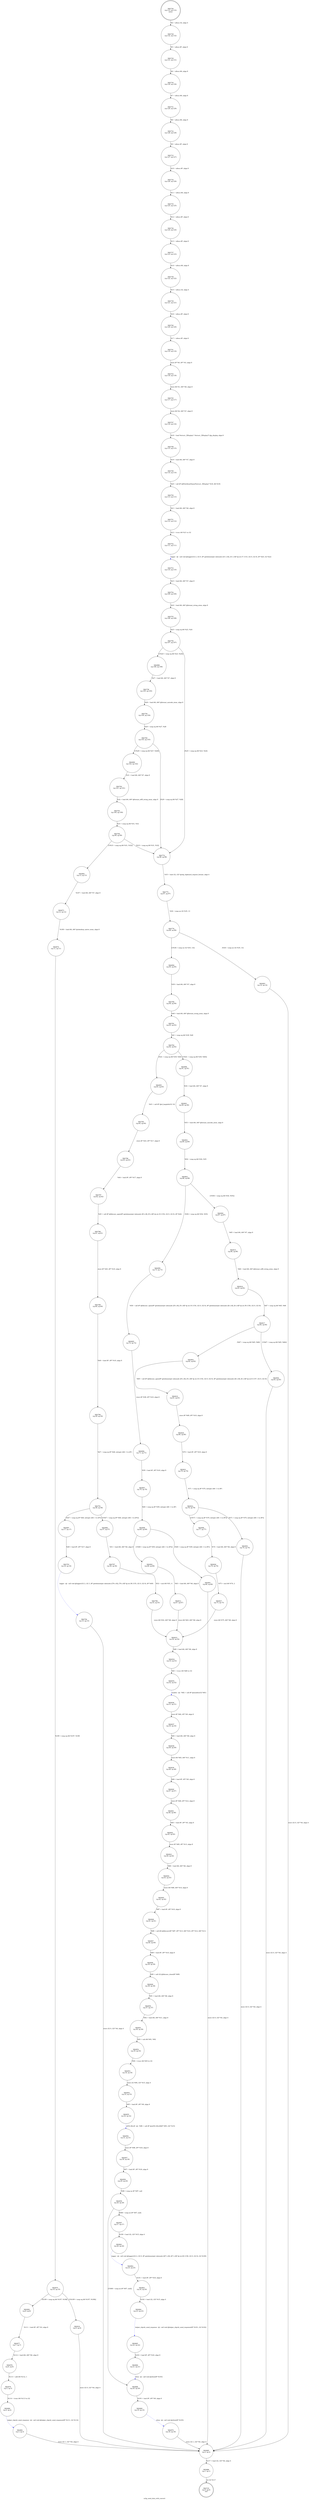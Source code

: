 digraph xclip_send_data_with_convert {
label="xclip_send_data_with_convert"
82725 [label="N82725\n(rp:0, ep:0)\nexit", shape="doublecircle"]
82726 [label="N82726\n(rp:133, ep:133)\nentry", shape="doublecircle"]
82726 -> 82728 [label="%4 = alloca i32, align 4"]
82728 [label="N82728\n(rp:132, ep:132)", shape="circle"]
82728 -> 82729 [label="%5 = alloca i8*, align 8"]
82729 [label="N82729\n(rp:131, ep:131)", shape="circle"]
82729 -> 82730 [label="%6 = alloca i64, align 8"]
82730 [label="N82730\n(rp:130, ep:130)", shape="circle"]
82730 -> 82731 [label="%7 = alloca i64, align 8"]
82731 [label="N82731\n(rp:129, ep:129)", shape="circle"]
82731 -> 82732 [label="%8 = alloca i64, align 8"]
82732 [label="N82732\n(rp:128, ep:128)", shape="circle"]
82732 -> 82733 [label="%9 = alloca i8*, align 8"]
82733 [label="N82733\n(rp:127, ep:127)", shape="circle"]
82733 -> 82734 [label="%10 = alloca i8*, align 8"]
82734 [label="N82734\n(rp:126, ep:126)", shape="circle"]
82734 -> 82735 [label="%11 = alloca i64, align 8"]
82735 [label="N82735\n(rp:125, ep:125)", shape="circle"]
82735 -> 82736 [label="%12 = alloca i8*, align 8"]
82736 [label="N82736\n(rp:124, ep:124)", shape="circle"]
82736 -> 82737 [label="%13 = alloca i8*, align 8"]
82737 [label="N82737\n(rp:123, ep:123)", shape="circle"]
82737 -> 82738 [label="%14 = alloca i64, align 8"]
82738 [label="N82738\n(rp:122, ep:122)", shape="circle"]
82738 -> 82739 [label="%15 = alloca i32, align 4"]
82739 [label="N82739\n(rp:121, ep:121)", shape="circle"]
82739 -> 82740 [label="%16 = alloca i8*, align 8"]
82740 [label="N82740\n(rp:120, ep:120)", shape="circle"]
82740 -> 82741 [label="%17 = alloca i8*, align 8"]
82741 [label="N82741\n(rp:119, ep:119)", shape="circle"]
82741 -> 82743 [label="store i8* %0, i8** %5, align 8"]
82743 [label="N82743\n(rp:118, ep:118)", shape="circle"]
82743 -> 82745 [label="store i64 %1, i64* %6, align 8"]
82745 [label="N82745\n(rp:117, ep:117)", shape="circle"]
82745 -> 82747 [label="store i64 %2, i64* %7, align 8"]
82747 [label="N82747\n(rp:116, ep:116)", shape="circle"]
82747 -> 82748 [label="%18 = load %struct._XDisplay*, %struct._XDisplay** @g_display, align 8"]
82748 [label="N82748\n(rp:115, ep:115)", shape="circle"]
82748 -> 82749 [label="%19 = load i64, i64* %7, align 8"]
82749 [label="N82749\n(rp:114, ep:114)", shape="circle"]
82749 -> 82750 [label="%20 = call i8* @XGetAtomName(%struct._XDisplay* %18, i64 %19)"]
82750 [label="N82750\n(rp:113, ep:113)", shape="circle"]
82750 -> 82751 [label="%21 = load i64, i64* %6, align 8"]
82751 [label="N82751\n(rp:112, ep:112)", shape="circle"]
82751 -> 82752 [label="%22 = trunc i64 %21 to i32"]
82752 [label="N82752\n(rp:111, ep:111)", shape="circle"]
82752 -> 82753 [label="logger --@-- call void @logger(i32 2, i32 0, i8* getelementptr inbounds ([51 x i8], [51 x i8]* @.str.37.1153, i32 0, i32 0), i8* %20, i32 %22)", style="dashed", color="blue"]
82753 [label="N82753\n(rp:110, ep:110)", shape="circle"]
82753 -> 82754 [label="%23 = load i64, i64* %7, align 8"]
82754 [label="N82754\n(rp:109, ep:109)", shape="circle"]
82754 -> 82755 [label="%24 = load i64, i64* @format_string_atom, align 8"]
82755 [label="N82755\n(rp:108, ep:108)", shape="circle"]
82755 -> 82756 [label="%25 = icmp eq i64 %23, %24"]
82756 [label="N82756\n(rp:107, ep:107)", shape="circle"]
82756 -> 82888 [label="[!(%25 = icmp eq i64 %23, %24)]"]
82756 -> 82774 [label="[%25 = icmp eq i64 %23, %24]"]
82758 [label="N82758\n(rp:105, ep:105)", shape="circle"]
82758 -> 82759 [label="%28 = load i64, i64* @format_unicode_atom, align 8"]
82759 [label="N82759\n(rp:104, ep:104)", shape="circle"]
82759 -> 82760 [label="%29 = icmp eq i64 %27, %28"]
82760 [label="N82760\n(rp:103, ep:103)", shape="circle"]
82760 -> 82890 [label="[!(%29 = icmp eq i64 %27, %28)]"]
82760 -> 82774 [label="[%29 = icmp eq i64 %27, %28]"]
82762 [label="N82762\n(rp:101, ep:101)", shape="circle"]
82762 -> 82763 [label="%32 = load i64, i64* @format_utf8_string_atom, align 8"]
82763 [label="N82763\n(rp:100, ep:100)", shape="circle"]
82763 -> 82764 [label="%33 = icmp eq i64 %31, %32"]
82764 [label="N82764\n(rp:99, ep:99)", shape="circle"]
82764 -> 82892 [label="[!(%33 = icmp eq i64 %31, %32)]"]
82764 -> 82774 [label="[%33 = icmp eq i64 %31, %32]"]
82774 [label="N82774\n(rp:98, ep:98)", shape="circle"]
82774 -> 82775 [label="%35 = load i32, i32* @rdp_clipboard_request_format, align 4"]
82775 [label="N82775\n(rp:97, ep:97)", shape="circle"]
82775 -> 82776 [label="%36 = icmp ne i32 %35, 13"]
82776 [label="N82776\n(rp:96, ep:96)", shape="circle"]
82776 -> 82893 [label="[%36 = icmp ne i32 %35, 13]"]
82776 -> 82894 [label="[!(%36 = icmp ne i32 %35, 13)]"]
82780 [label="N82780\n(rp:94, ep:94)", shape="circle"]
82780 -> 82781 [label="%40 = load i64, i64* @format_string_atom, align 8"]
82781 [label="N82781\n(rp:93, ep:93)", shape="circle"]
82781 -> 82782 [label="%41 = icmp eq i64 %39, %40"]
82782 [label="N82782\n(rp:92, ep:92)", shape="circle"]
82782 -> 82895 [label="[%41 = icmp eq i64 %39, %40]"]
82782 -> 82896 [label="[!(%41 = icmp eq i64 %39, %40)]"]
82785 [label="N82785\n(rp:64, ep:64)", shape="circle"]
82785 -> 82786 [label="store i8* %43, i8** %17, align 8"]
82786 [label="N82786\n(rp:63, ep:63)", shape="circle"]
82786 -> 82787 [label="%44 = load i8*, i8** %17, align 8"]
82787 [label="N82787\n(rp:62, ep:62)", shape="circle"]
82787 -> 82788 [label="%45 = call i8* @libiconv_open(i8* getelementptr inbounds ([9 x i8], [9 x i8]* @.str.10.1154, i32 0, i32 0), i8* %44)"]
82788 [label="N82788\n(rp:61, ep:61)", shape="circle"]
82788 -> 82789 [label="store i8* %45, i8** %10, align 8"]
82789 [label="N82789\n(rp:60, ep:60)", shape="circle"]
82789 -> 82790 [label="%46 = load i8*, i8** %10, align 8"]
82790 [label="N82790\n(rp:59, ep:59)", shape="circle"]
82790 -> 82791 [label="%47 = icmp eq i8* %46, inttoptr (i64 -1 to i8*)"]
82791 [label="N82791\n(rp:58, ep:58)", shape="circle"]
82791 -> 82897 [label="[%47 = icmp eq i8* %46, inttoptr (i64 -1 to i8*)]"]
82791 -> 82898 [label="[!(%47 = icmp eq i8* %46, inttoptr (i64 -1 to i8*))]"]
82793 [label="N82793\n(rp:16, ep:16)", shape="circle"]
82793 -> 82794 [label="logger --@-- call void @logger(i32 2, i32 3, i8* getelementptr inbounds ([76 x i8], [76 x i8]* @.str.38.1155, i32 0, i32 0), i8* %49)", style="dashed", color="blue"]
82794 [label="N82794\n(rp:15, ep:15)", shape="circle"]
82794 -> 82885 [label="store i32 0, i32* %4, align 4"]
82797 [label="N82797\n(rp:56, ep:56)", shape="circle"]
82797 -> 82798 [label="%52 = mul i64 %51, 4"]
82798 [label="N82798\n(rp:55, ep:55)", shape="circle"]
82798 -> 82833 [label="store i64 %52, i64* %8, align 8"]
82801 [label="N82801\n(rp:90, ep:90)", shape="circle"]
82801 -> 82802 [label="%55 = load i64, i64* @format_unicode_atom, align 8"]
82802 [label="N82802\n(rp:89, ep:89)", shape="circle"]
82802 -> 82803 [label="%56 = icmp eq i64 %54, %55"]
82803 [label="N82803\n(rp:88, ep:88)", shape="circle"]
82803 -> 82899 [label="[%56 = icmp eq i64 %54, %55]"]
82803 -> 82900 [label="[!(%56 = icmp eq i64 %54, %55)]"]
82805 [label="N82805\n(rp:72, ep:72)", shape="circle"]
82805 -> 82806 [label="store i8* %58, i8** %10, align 8"]
82806 [label="N82806\n(rp:71, ep:71)", shape="circle"]
82806 -> 82807 [label="%59 = load i8*, i8** %10, align 8"]
82807 [label="N82807\n(rp:70, ep:70)", shape="circle"]
82807 -> 82808 [label="%60 = icmp eq i8* %59, inttoptr (i64 -1 to i8*)"]
82808 [label="N82808\n(rp:69, ep:69)", shape="circle"]
82808 -> 82901 [label="[%60 = icmp eq i8* %59, inttoptr (i64 -1 to i8*)]"]
82808 -> 82902 [label="[!(%60 = icmp eq i8* %59, inttoptr (i64 -1 to i8*))]"]
82812 [label="N82812\n(rp:67, ep:67)", shape="circle"]
82812 -> 82833 [label="store i64 %63, i64* %8, align 8"]
82815 [label="N82815\n(rp:86, ep:86)", shape="circle"]
82815 -> 82816 [label="%66 = load i64, i64* @format_utf8_string_atom, align 8"]
82816 [label="N82816\n(rp:85, ep:85)", shape="circle"]
82816 -> 82817 [label="%67 = icmp eq i64 %65, %66"]
82817 [label="N82817\n(rp:84, ep:84)", shape="circle"]
82817 -> 82903 [label="[%67 = icmp eq i64 %65, %66]"]
82817 -> 82904 [label="[!(%67 = icmp eq i64 %65, %66)]"]
82819 [label="N82819\n(rp:81, ep:81)", shape="circle"]
82819 -> 82820 [label="store i8* %69, i8** %10, align 8"]
82820 [label="N82820\n(rp:80, ep:80)", shape="circle"]
82820 -> 82821 [label="%70 = load i8*, i8** %10, align 8"]
82821 [label="N82821\n(rp:79, ep:79)", shape="circle"]
82821 -> 82822 [label="%71 = icmp eq i8* %70, inttoptr (i64 -1 to i8*)"]
82822 [label="N82822\n(rp:78, ep:78)", shape="circle"]
82822 -> 82905 [label="[%71 = icmp eq i8* %70, inttoptr (i64 -1 to i8*)]"]
82822 -> 82906 [label="[!(%71 = icmp eq i8* %70, inttoptr (i64 -1 to i8*))]"]
82826 [label="N82826\n(rp:76, ep:76)", shape="circle"]
82826 -> 82827 [label="%75 = mul i64 %74, 2"]
82827 [label="N82827\n(rp:75, ep:75)", shape="circle"]
82827 -> 82833 [label="store i64 %75, i64* %8, align 8"]
82833 [label="N82833\n(rp:54, ep:54)", shape="circle"]
82833 -> 82834 [label="%80 = load i64, i64* %8, align 8"]
82834 [label="N82834\n(rp:53, ep:53)", shape="circle"]
82834 -> 82835 [label="%81 = trunc i64 %80 to i32"]
82835 [label="N82835\n(rp:52, ep:52)", shape="circle"]
82835 -> 82836 [label="xmalloc --@-- %82 = call i8* @xmalloc(i32 %81)", style="dashed", color="blue"]
82836 [label="N82836\n(rp:51, ep:51)", shape="circle"]
82836 -> 82837 [label="store i8* %82, i8** %9, align 8"]
82837 [label="N82837\n(rp:50, ep:50)", shape="circle"]
82837 -> 82838 [label="%83 = load i64, i64* %8, align 8"]
82838 [label="N82838\n(rp:49, ep:49)", shape="circle"]
82838 -> 82839 [label="store i64 %83, i64* %11, align 8"]
82839 [label="N82839\n(rp:48, ep:48)", shape="circle"]
82839 -> 82840 [label="%84 = load i8*, i8** %9, align 8"]
82840 [label="N82840\n(rp:47, ep:47)", shape="circle"]
82840 -> 82841 [label="store i8* %84, i8** %12, align 8"]
82841 [label="N82841\n(rp:46, ep:46)", shape="circle"]
82841 -> 82842 [label="%85 = load i8*, i8** %5, align 8"]
82842 [label="N82842\n(rp:45, ep:45)", shape="circle"]
82842 -> 82843 [label="store i8* %85, i8** %13, align 8"]
82843 [label="N82843\n(rp:44, ep:44)", shape="circle"]
82843 -> 82844 [label="%86 = load i64, i64* %6, align 8"]
82844 [label="N82844\n(rp:43, ep:43)", shape="circle"]
82844 -> 82845 [label="store i64 %86, i64* %14, align 8"]
82845 [label="N82845\n(rp:42, ep:42)", shape="circle"]
82845 -> 82846 [label="%87 = load i8*, i8** %10, align 8"]
82846 [label="N82846\n(rp:41, ep:41)", shape="circle"]
82846 -> 82847 [label="%88 = call i64 @libiconv(i8* %87, i8** %13, i64* %14, i8** %12, i64* %11)"]
82847 [label="N82847\n(rp:40, ep:40)", shape="circle"]
82847 -> 82848 [label="%89 = load i8*, i8** %10, align 8"]
82848 [label="N82848\n(rp:39, ep:39)", shape="circle"]
82848 -> 82849 [label="%90 = call i32 @libiconv_close(i8* %89)"]
82849 [label="N82849\n(rp:38, ep:38)", shape="circle"]
82849 -> 82850 [label="%91 = load i64, i64* %8, align 8"]
82850 [label="N82850\n(rp:37, ep:37)", shape="circle"]
82850 -> 82851 [label="%92 = load i64, i64* %11, align 8"]
82851 [label="N82851\n(rp:36, ep:36)", shape="circle"]
82851 -> 82852 [label="%93 = sub i64 %91, %92"]
82852 [label="N82852\n(rp:35, ep:35)", shape="circle"]
82852 -> 82853 [label="%94 = trunc i64 %93 to i32"]
82853 [label="N82853\n(rp:34, ep:34)", shape="circle"]
82853 -> 82854 [label="store i32 %94, i32* %15, align 4"]
82854 [label="N82854\n(rp:33, ep:33)", shape="circle"]
82854 -> 82855 [label="%95 = load i8*, i8** %9, align 8"]
82855 [label="N82855\n(rp:32, ep:32)", shape="circle"]
82855 -> 82856 [label="utf16_lf2crlf --@-- %96 = call i8* @utf16_lf2crlf(i8* %95, i32* %15)", style="dashed", color="blue"]
82856 [label="N82856\n(rp:31, ep:31)", shape="circle"]
82856 -> 82857 [label="store i8* %96, i8** %16, align 8"]
82857 [label="N82857\n(rp:30, ep:30)", shape="circle"]
82857 -> 82858 [label="%97 = load i8*, i8** %16, align 8"]
82858 [label="N82858\n(rp:29, ep:29)", shape="circle"]
82858 -> 82859 [label="%98 = icmp ne i8* %97, null"]
82859 [label="N82859\n(rp:28, ep:28)", shape="circle"]
82859 -> 82907 [label="[%98 = icmp ne i8* %97, null]"]
82859 -> 82868 [label="[!(%98 = icmp ne i8* %97, null)]"]
82861 [label="N82861\n(rp:26, ep:26)", shape="circle"]
82861 -> 82862 [label="logger --@-- call void @logger(i32 2, i32 0, i8* getelementptr inbounds ([67 x i8], [67 x i8]* @.str.40.1158, i32 0, i32 0), i32 %100)", style="dashed", color="blue"]
82862 [label="N82862\n(rp:25, ep:25)", shape="circle"]
82862 -> 82863 [label="%101 = load i8*, i8** %16, align 8"]
82863 [label="N82863\n(rp:24, ep:24)", shape="circle"]
82863 -> 82864 [label="%102 = load i32, i32* %15, align 4"]
82864 [label="N82864\n(rp:23, ep:23)", shape="circle"]
82864 -> 82865 [label="helper_cliprdr_send_response --@-- call void @helper_cliprdr_send_response(i8* %101, i32 %102)", style="dashed", color="blue"]
82865 [label="N82865\n(rp:22, ep:22)", shape="circle"]
82865 -> 82866 [label="%103 = load i8*, i8** %16, align 8"]
82866 [label="N82866\n(rp:21, ep:21)", shape="circle"]
82866 -> 82868 [label="xfree --@-- call void @xfree(i8* %103)", style="dashed", color="blue"]
82868 [label="N82868\n(rp:20, ep:20)", shape="circle"]
82868 -> 82869 [label="%105 = load i8*, i8** %9, align 8"]
82869 [label="N82869\n(rp:19, ep:19)", shape="circle"]
82869 -> 82870 [label="xfree --@-- call void @xfree(i8* %105)", style="dashed", color="blue"]
82870 [label="N82870\n(rp:18, ep:18)", shape="circle"]
82870 -> 82885 [label="store i32 1, i32* %4, align 4"]
82873 [label="N82873\n(rp:12, ep:12)", shape="circle"]
82873 -> 82874 [label="%108 = load i64, i64* @rdesktop_native_atom, align 8"]
82874 [label="N82874\n(rp:11, ep:11)", shape="circle"]
82874 -> 82875 [label="%109 = icmp eq i64 %107, %108"]
82875 [label="N82875\n(rp:10, ep:10)", shape="circle"]
82875 -> 82909 [label="[%109 = icmp eq i64 %107, %108]"]
82875 -> 82910 [label="[!(%109 = icmp eq i64 %107, %108)]"]
82877 [label="N82877\n(rp:7, ep:7)", shape="circle"]
82877 -> 82878 [label="%112 = load i64, i64* %6, align 8"]
82878 [label="N82878\n(rp:6, ep:6)", shape="circle"]
82878 -> 82879 [label="%113 = add i64 %112, 1"]
82879 [label="N82879\n(rp:5, ep:5)", shape="circle"]
82879 -> 82880 [label="%114 = trunc i64 %113 to i32"]
82880 [label="N82880\n(rp:4, ep:4)", shape="circle"]
82880 -> 82881 [label="helper_cliprdr_send_response --@-- call void @helper_cliprdr_send_response(i8* %111, i32 %114)", style="dashed", color="blue"]
82881 [label="N82881\n(rp:3, ep:3)", shape="circle"]
82881 -> 82885 [label="store i32 1, i32* %4, align 4"]
82885 [label="N82885\n(rp:2, ep:2)", shape="circle"]
82885 -> 82886 [label="%117 = load i32, i32* %4, align 4"]
82886 [label="N82886\n(rp:1, ep:1)", shape="circle"]
82886 -> 82725 [label="ret i32 %117"]
82888 [label="N82888\n(rp:106, ep:106)", shape="circle"]
82888 -> 82758 [label="%27 = load i64, i64* %7, align 8"]
82890 [label="N82890\n(rp:102, ep:102)", shape="circle"]
82890 -> 82762 [label="%31 = load i64, i64* %7, align 8"]
82892 [label="N82892\n(rp:13, ep:13)", shape="circle"]
82892 -> 82873 [label="%107 = load i64, i64* %7, align 8"]
82893 [label="N82893\n(rp:14, ep:14)", shape="circle"]
82893 -> 82885 [label="store i32 0, i32* %4, align 4"]
82894 [label="N82894\n(rp:95, ep:95)", shape="circle"]
82894 -> 82780 [label="%39 = load i64, i64* %7, align 8"]
82895 [label="N82895\n(rp:65, ep:65)", shape="circle"]
82895 -> 82785 [label="%43 = call i8* @nl_langinfo(i32 14)"]
82896 [label="N82896\n(rp:91, ep:91)", shape="circle"]
82896 -> 82801 [label="%54 = load i64, i64* %7, align 8"]
82897 [label="N82897\n(rp:17, ep:17)", shape="circle"]
82897 -> 82793 [label="%49 = load i8*, i8** %17, align 8"]
82898 [label="N82898\n(rp:57, ep:57)", shape="circle"]
82898 -> 82797 [label="%51 = load i64, i64* %6, align 8"]
82899 [label="N82899\n(rp:73, ep:73)", shape="circle"]
82899 -> 82805 [label="%58 = call i8* @libiconv_open(i8* getelementptr inbounds ([9 x i8], [9 x i8]* @.str.10.1154, i32 0, i32 0), i8* getelementptr inbounds ([6 x i8], [6 x i8]* @.str.39.1156, i32 0, i32 0))"]
82900 [label="N82900\n(rp:87, ep:87)", shape="circle"]
82900 -> 82815 [label="%65 = load i64, i64* %7, align 8"]
82901 [label="N82901\n(rp:66, ep:66)", shape="circle"]
82901 -> 82885 [label="store i32 0, i32* %4, align 4"]
82902 [label="N82902\n(rp:68, ep:68)", shape="circle"]
82902 -> 82812 [label="%63 = load i64, i64* %6, align 8"]
82903 [label="N82903\n(rp:82, ep:82)", shape="circle"]
82903 -> 82819 [label="%69 = call i8* @libiconv_open(i8* getelementptr inbounds ([9 x i8], [9 x i8]* @.str.10.1154, i32 0, i32 0), i8* getelementptr inbounds ([6 x i8], [6 x i8]* @.str.9.1157, i32 0, i32 0))"]
82904 [label="N82904\n(rp:83, ep:83)", shape="circle"]
82904 -> 82885 [label="store i32 0, i32* %4, align 4"]
82905 [label="N82905\n(rp:74, ep:74)", shape="circle"]
82905 -> 82885 [label="store i32 0, i32* %4, align 4"]
82906 [label="N82906\n(rp:77, ep:77)", shape="circle"]
82906 -> 82826 [label="%74 = load i64, i64* %6, align 8"]
82907 [label="N82907\n(rp:27, ep:27)", shape="circle"]
82907 -> 82861 [label="%100 = load i32, i32* %15, align 4"]
82909 [label="N82909\n(rp:8, ep:8)", shape="circle"]
82909 -> 82877 [label="%111 = load i8*, i8** %5, align 8"]
82910 [label="N82910\n(rp:9, ep:9)", shape="circle"]
82910 -> 82885 [label="store i32 0, i32* %4, align 4"]
}
